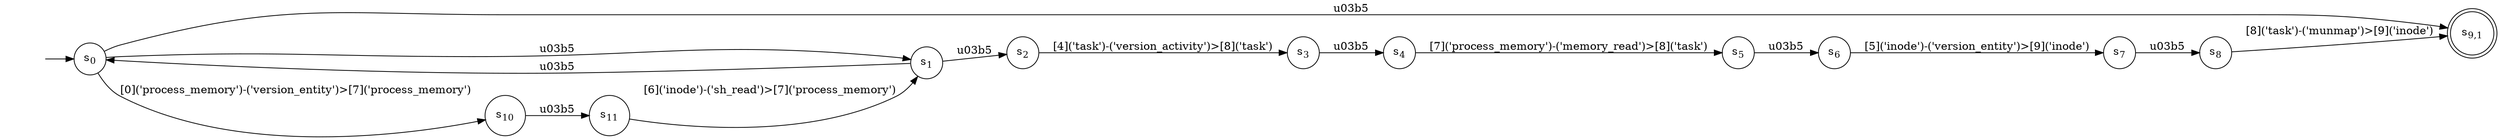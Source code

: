 digraph NFA {
    rankdir = LR;
    I [style = invis];
    I -> S0;
    S0 [label = <s<sub>0</sub>>, shape = circle];
    S1 [label = <s<sub>1</sub>>, shape = circle];
    S1 -> S0 [label = "\u03b5"];
    S2 [label = <s<sub>2</sub>>, shape = circle];
    S3 [label = <s<sub>3</sub>>, shape = circle];
    S4 [label = <s<sub>4</sub>>, shape = circle];
    S5 [label = <s<sub>5</sub>>, shape = circle];
    S6 [label = <s<sub>6</sub>>, shape = circle];
    S7 [label = <s<sub>7</sub>>, shape = circle];
    S8 [label = <s<sub>8</sub>>, shape = circle];
    S9 [label = <s<sub>9,1</sub>>, shape = circle, peripheries = 2];
    S8 -> S9 [label = "[8]('task')-('munmap')>[9]('inode')"];
    S7 -> S8 [label = "\u03b5"];
    S6 -> S7 [label = "[5]('inode')-('version_entity')>[9]('inode')"];
    S5 -> S6 [label = "\u03b5"];
    S4 -> S5 [label = "[7]('process_memory')-('memory_read')>[8]('task')"];
    S3 -> S4 [label = "\u03b5"];
    S2 -> S3 [label = "[4]('task')-('version_activity')>[8]('task')"];
    S1 -> S2 [label = "\u03b5"];
    S0 -> S1 [label = "\u03b5"];
    S0 -> S9 [label = "\u03b5"];
    S10 [label = <s<sub>10</sub>>, shape = circle];
    S11 [label = <s<sub>11</sub>>, shape = circle];
    S11 -> S1 [label = "[6]('inode')-('sh_read')>[7]('process_memory')"];
    S10 -> S11 [label = "\u03b5"];
    S0 -> S10 [label = "[0]('process_memory')-('version_entity')>[7]('process_memory')"];
}
